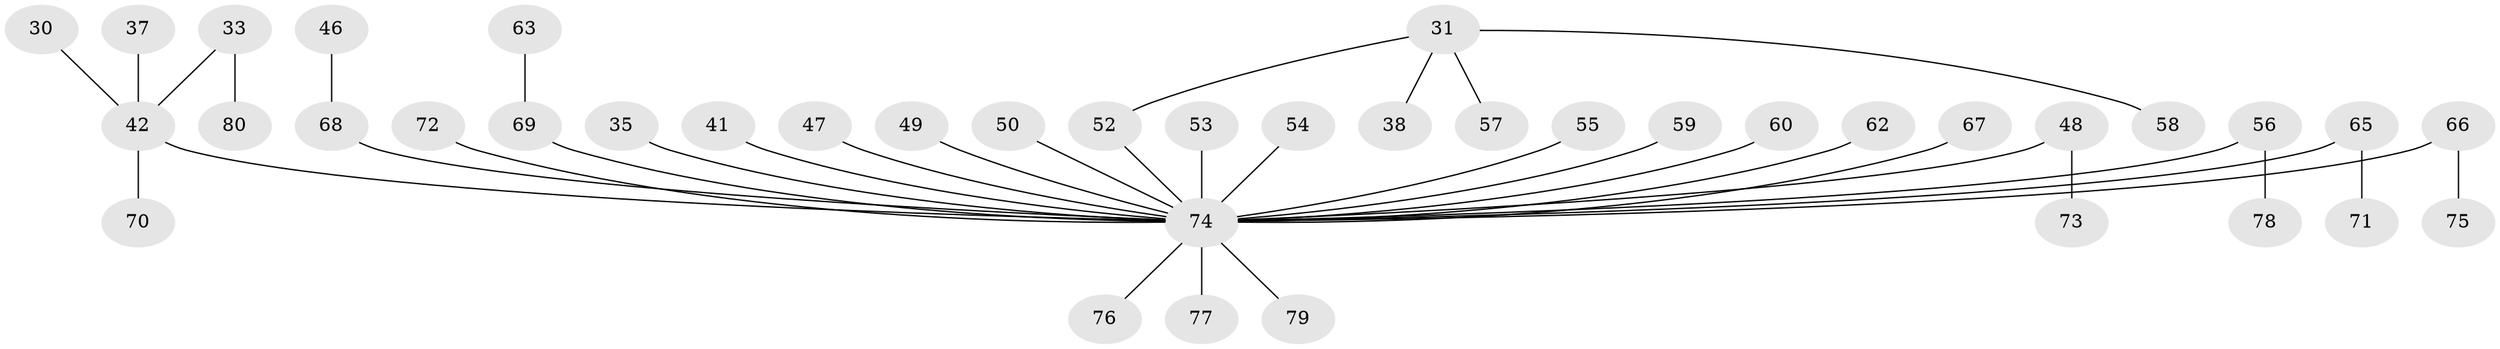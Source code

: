 // original degree distribution, {7: 0.0125, 5: 0.0625, 3: 0.1875, 2: 0.1625, 1: 0.5375, 4: 0.0375}
// Generated by graph-tools (version 1.1) at 2025/53/03/09/25 04:53:07]
// undirected, 40 vertices, 39 edges
graph export_dot {
graph [start="1"]
  node [color=gray90,style=filled];
  30;
  31;
  33;
  35;
  37;
  38;
  41 [super="+18+19"];
  42 [super="+25"];
  46;
  47;
  48 [super="+24"];
  49 [super="+21"];
  50;
  52 [super="+23"];
  53;
  54;
  55;
  56;
  57;
  58;
  59;
  60;
  62;
  63;
  65 [super="+14+27+36"];
  66 [super="+64"];
  67;
  68 [super="+28"];
  69 [super="+45"];
  70;
  71;
  72;
  73;
  74 [super="+7+51+15+22"];
  75;
  76;
  77;
  78;
  79;
  80;
  30 -- 42;
  31 -- 38;
  31 -- 57;
  31 -- 58;
  31 -- 52;
  33 -- 80;
  33 -- 42;
  35 -- 74;
  37 -- 42;
  41 -- 74;
  42 -- 70;
  42 -- 74;
  46 -- 68;
  47 -- 74;
  48 -- 73;
  48 -- 74;
  49 -- 74;
  50 -- 74;
  52 -- 74;
  53 -- 74;
  54 -- 74;
  55 -- 74;
  56 -- 78;
  56 -- 74;
  59 -- 74;
  60 -- 74;
  62 -- 74;
  63 -- 69;
  65 -- 74;
  65 -- 71;
  66 -- 75;
  66 -- 74;
  67 -- 74;
  68 -- 74;
  69 -- 74;
  72 -- 74;
  74 -- 76;
  74 -- 77;
  74 -- 79;
}
